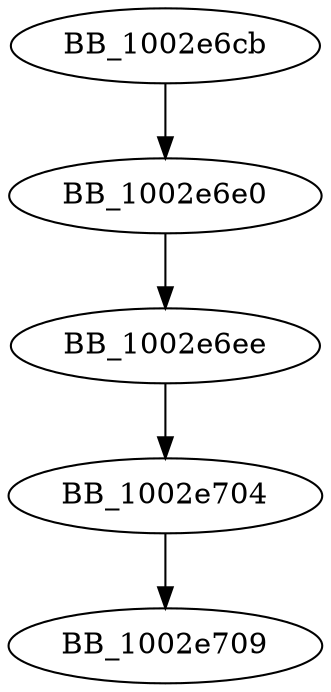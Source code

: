 DiGraph __ctrandisp2{
BB_1002e6cb->BB_1002e6e0
BB_1002e6e0->BB_1002e6ee
BB_1002e6ee->BB_1002e704
BB_1002e704->BB_1002e709
}
